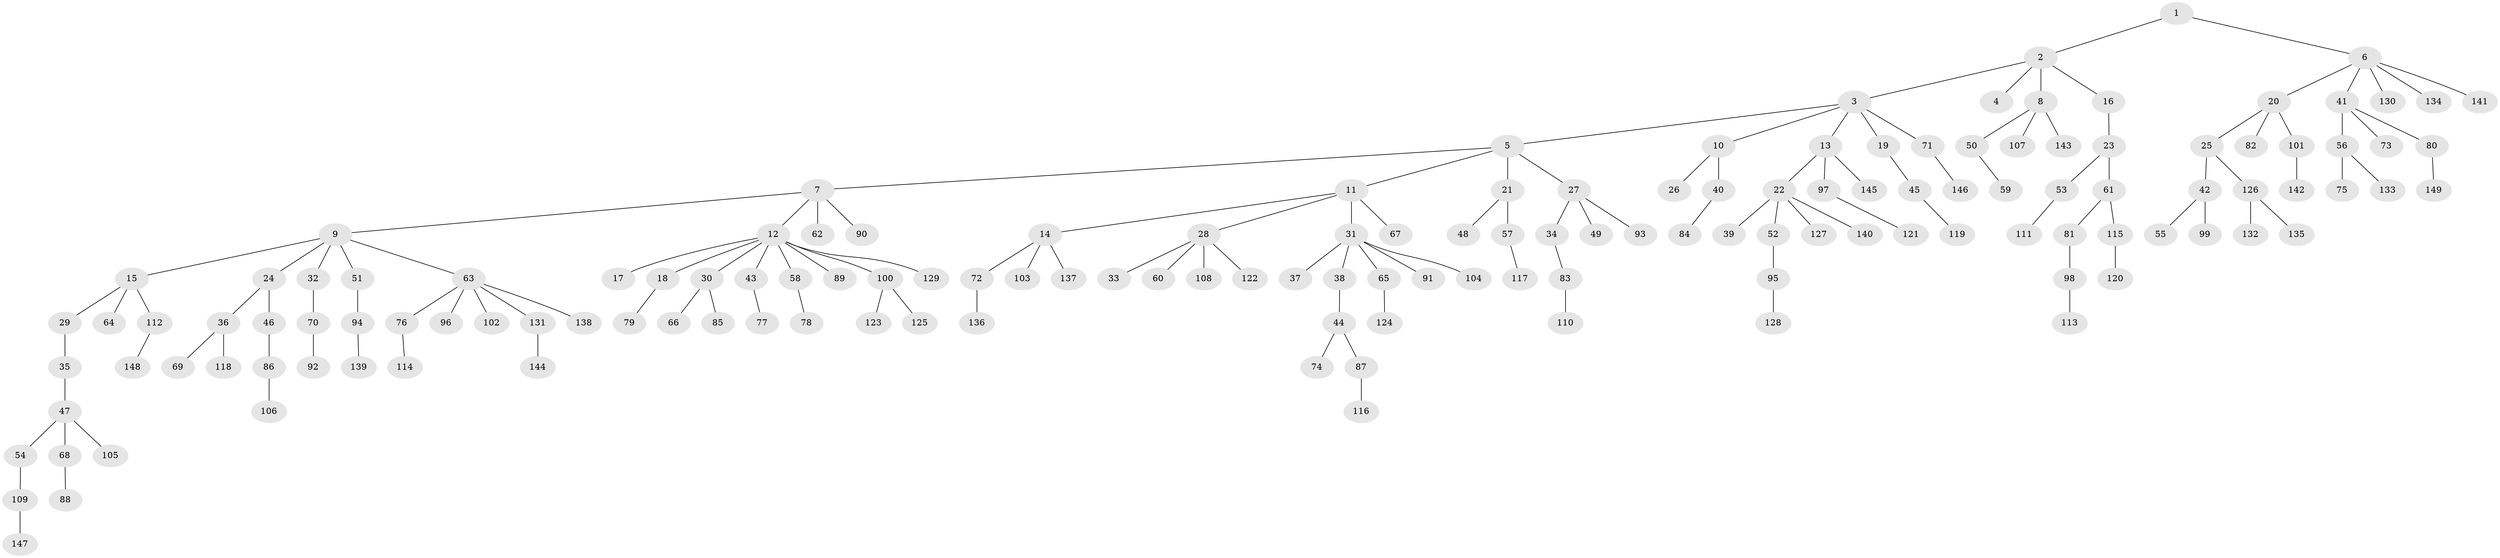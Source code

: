 // coarse degree distribution, {2: 0.24271844660194175, 7: 0.02912621359223301, 6: 0.009708737864077669, 1: 0.5631067961165048, 8: 0.009708737864077669, 4: 0.05825242718446602, 9: 0.009708737864077669, 3: 0.05825242718446602, 5: 0.019417475728155338}
// Generated by graph-tools (version 1.1) at 2025/52/02/27/25 19:52:13]
// undirected, 149 vertices, 148 edges
graph export_dot {
graph [start="1"]
  node [color=gray90,style=filled];
  1;
  2;
  3;
  4;
  5;
  6;
  7;
  8;
  9;
  10;
  11;
  12;
  13;
  14;
  15;
  16;
  17;
  18;
  19;
  20;
  21;
  22;
  23;
  24;
  25;
  26;
  27;
  28;
  29;
  30;
  31;
  32;
  33;
  34;
  35;
  36;
  37;
  38;
  39;
  40;
  41;
  42;
  43;
  44;
  45;
  46;
  47;
  48;
  49;
  50;
  51;
  52;
  53;
  54;
  55;
  56;
  57;
  58;
  59;
  60;
  61;
  62;
  63;
  64;
  65;
  66;
  67;
  68;
  69;
  70;
  71;
  72;
  73;
  74;
  75;
  76;
  77;
  78;
  79;
  80;
  81;
  82;
  83;
  84;
  85;
  86;
  87;
  88;
  89;
  90;
  91;
  92;
  93;
  94;
  95;
  96;
  97;
  98;
  99;
  100;
  101;
  102;
  103;
  104;
  105;
  106;
  107;
  108;
  109;
  110;
  111;
  112;
  113;
  114;
  115;
  116;
  117;
  118;
  119;
  120;
  121;
  122;
  123;
  124;
  125;
  126;
  127;
  128;
  129;
  130;
  131;
  132;
  133;
  134;
  135;
  136;
  137;
  138;
  139;
  140;
  141;
  142;
  143;
  144;
  145;
  146;
  147;
  148;
  149;
  1 -- 2;
  1 -- 6;
  2 -- 3;
  2 -- 4;
  2 -- 8;
  2 -- 16;
  3 -- 5;
  3 -- 10;
  3 -- 13;
  3 -- 19;
  3 -- 71;
  5 -- 7;
  5 -- 11;
  5 -- 21;
  5 -- 27;
  6 -- 20;
  6 -- 41;
  6 -- 130;
  6 -- 134;
  6 -- 141;
  7 -- 9;
  7 -- 12;
  7 -- 62;
  7 -- 90;
  8 -- 50;
  8 -- 107;
  8 -- 143;
  9 -- 15;
  9 -- 24;
  9 -- 32;
  9 -- 51;
  9 -- 63;
  10 -- 26;
  10 -- 40;
  11 -- 14;
  11 -- 28;
  11 -- 31;
  11 -- 67;
  12 -- 17;
  12 -- 18;
  12 -- 30;
  12 -- 43;
  12 -- 58;
  12 -- 89;
  12 -- 100;
  12 -- 129;
  13 -- 22;
  13 -- 97;
  13 -- 145;
  14 -- 72;
  14 -- 103;
  14 -- 137;
  15 -- 29;
  15 -- 64;
  15 -- 112;
  16 -- 23;
  18 -- 79;
  19 -- 45;
  20 -- 25;
  20 -- 82;
  20 -- 101;
  21 -- 48;
  21 -- 57;
  22 -- 39;
  22 -- 52;
  22 -- 127;
  22 -- 140;
  23 -- 53;
  23 -- 61;
  24 -- 36;
  24 -- 46;
  25 -- 42;
  25 -- 126;
  27 -- 34;
  27 -- 49;
  27 -- 93;
  28 -- 33;
  28 -- 60;
  28 -- 108;
  28 -- 122;
  29 -- 35;
  30 -- 66;
  30 -- 85;
  31 -- 37;
  31 -- 38;
  31 -- 65;
  31 -- 91;
  31 -- 104;
  32 -- 70;
  34 -- 83;
  35 -- 47;
  36 -- 69;
  36 -- 118;
  38 -- 44;
  40 -- 84;
  41 -- 56;
  41 -- 73;
  41 -- 80;
  42 -- 55;
  42 -- 99;
  43 -- 77;
  44 -- 74;
  44 -- 87;
  45 -- 119;
  46 -- 86;
  47 -- 54;
  47 -- 68;
  47 -- 105;
  50 -- 59;
  51 -- 94;
  52 -- 95;
  53 -- 111;
  54 -- 109;
  56 -- 75;
  56 -- 133;
  57 -- 117;
  58 -- 78;
  61 -- 81;
  61 -- 115;
  63 -- 76;
  63 -- 96;
  63 -- 102;
  63 -- 131;
  63 -- 138;
  65 -- 124;
  68 -- 88;
  70 -- 92;
  71 -- 146;
  72 -- 136;
  76 -- 114;
  80 -- 149;
  81 -- 98;
  83 -- 110;
  86 -- 106;
  87 -- 116;
  94 -- 139;
  95 -- 128;
  97 -- 121;
  98 -- 113;
  100 -- 123;
  100 -- 125;
  101 -- 142;
  109 -- 147;
  112 -- 148;
  115 -- 120;
  126 -- 132;
  126 -- 135;
  131 -- 144;
}
